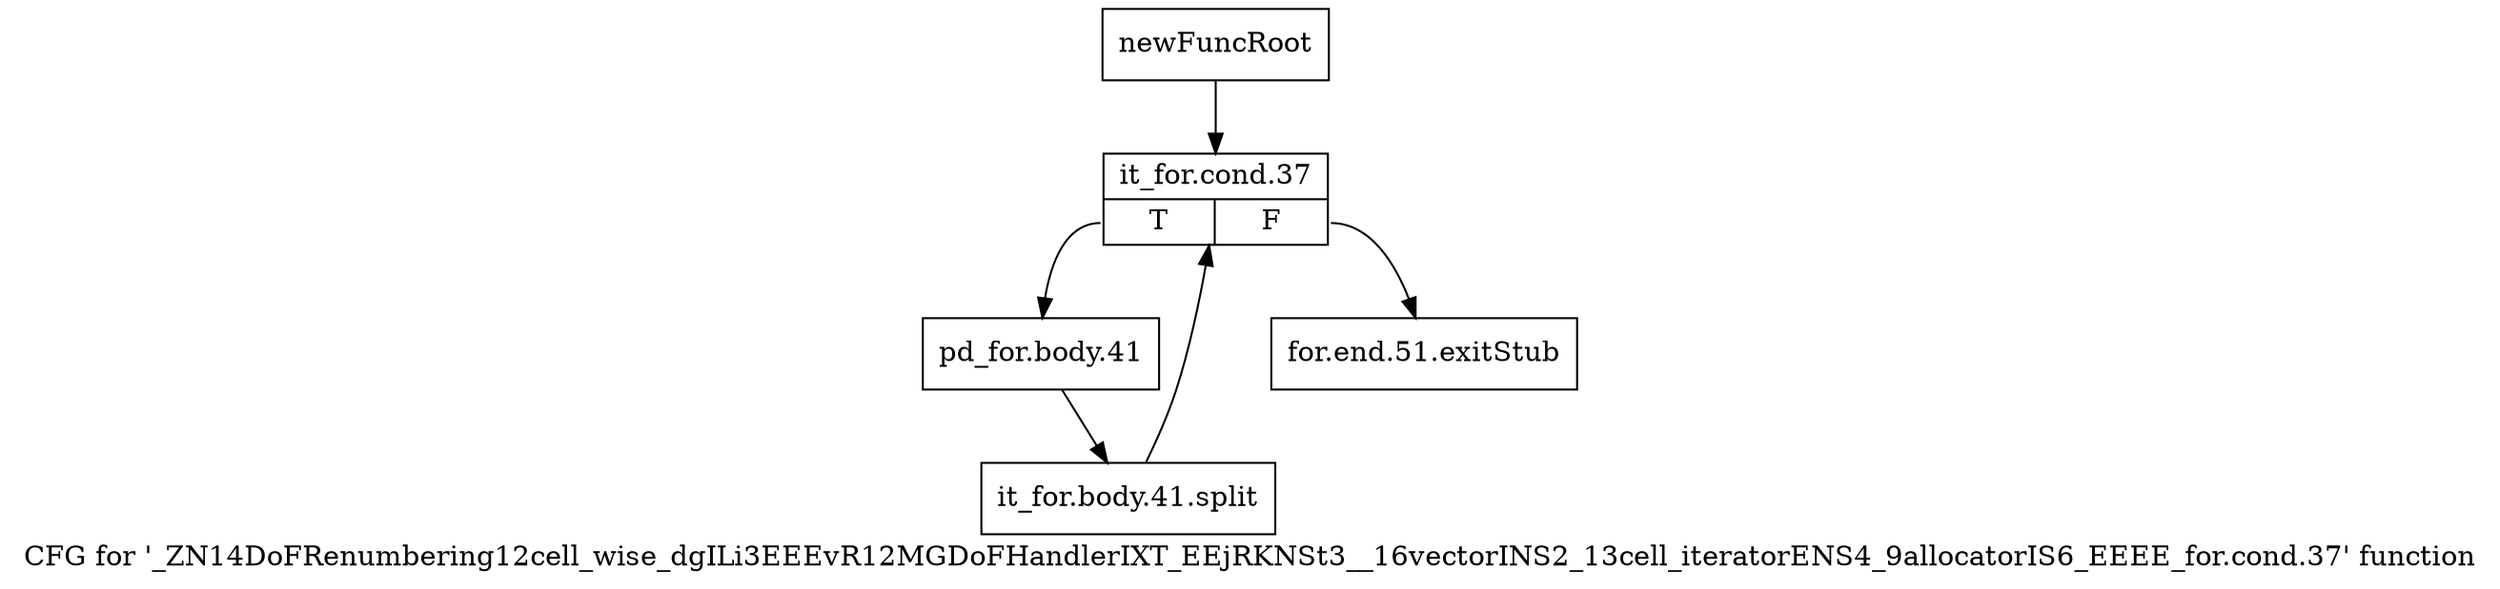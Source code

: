 digraph "CFG for '_ZN14DoFRenumbering12cell_wise_dgILi3EEEvR12MGDoFHandlerIXT_EEjRKNSt3__16vectorINS2_13cell_iteratorENS4_9allocatorIS6_EEEE_for.cond.37' function" {
	label="CFG for '_ZN14DoFRenumbering12cell_wise_dgILi3EEEvR12MGDoFHandlerIXT_EEjRKNSt3__16vectorINS2_13cell_iteratorENS4_9allocatorIS6_EEEE_for.cond.37' function";

	Node0x8f59c50 [shape=record,label="{newFuncRoot}"];
	Node0x8f59c50 -> Node0x8f59cf0;
	Node0x8f59ca0 [shape=record,label="{for.end.51.exitStub}"];
	Node0x8f59cf0 [shape=record,label="{it_for.cond.37|{<s0>T|<s1>F}}"];
	Node0x8f59cf0:s0 -> Node0x8f59d40;
	Node0x8f59cf0:s1 -> Node0x8f59ca0;
	Node0x8f59d40 [shape=record,label="{pd_for.body.41}"];
	Node0x8f59d40 -> Node0xc569dd0;
	Node0xc569dd0 [shape=record,label="{it_for.body.41.split}"];
	Node0xc569dd0 -> Node0x8f59cf0;
}
